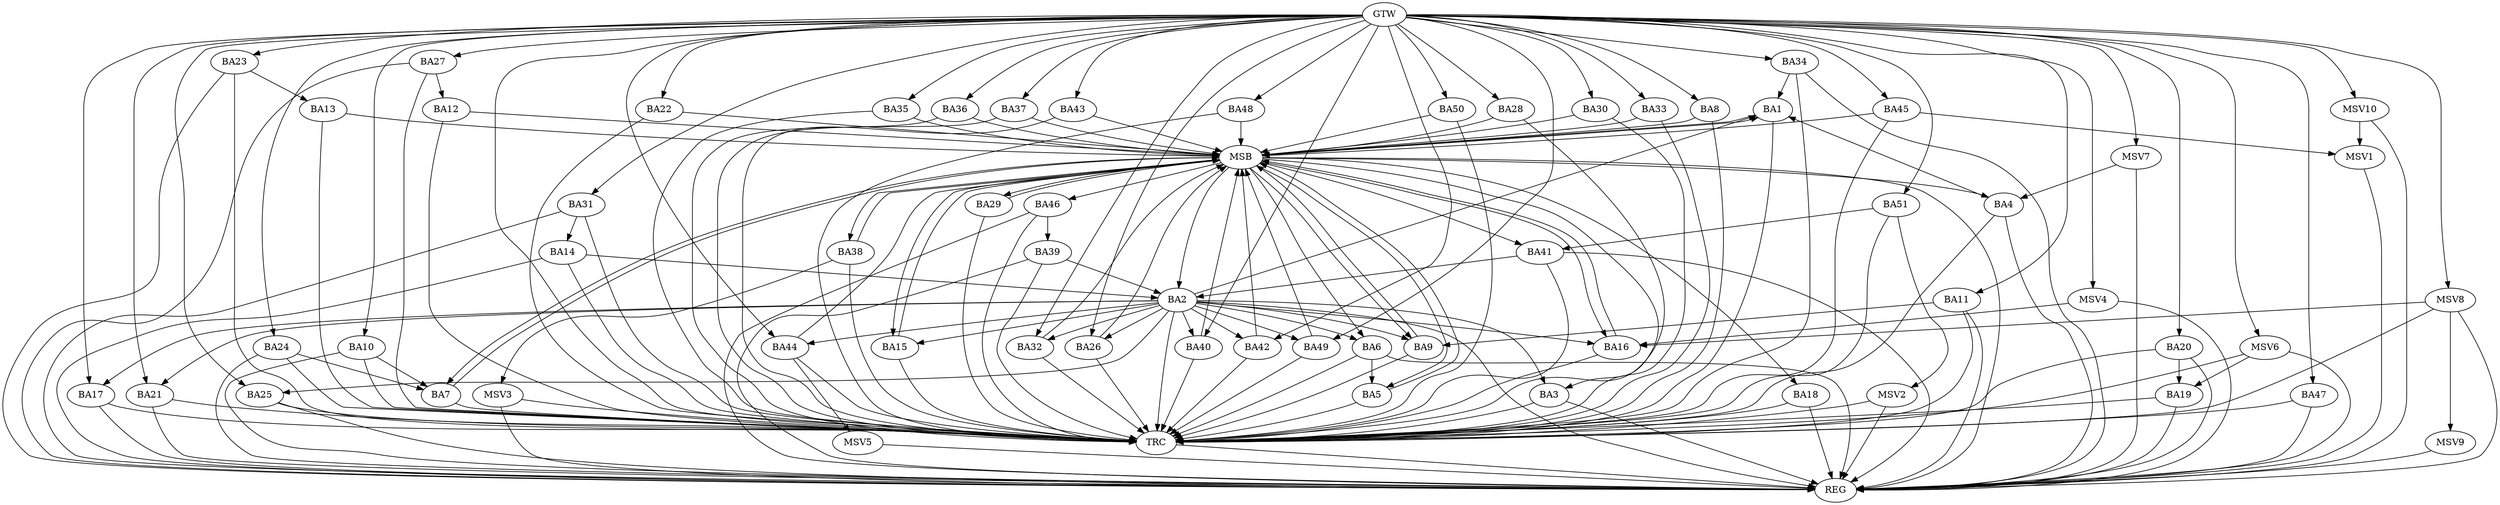 strict digraph G {
  BA1 [ label="BA1" ];
  BA2 [ label="BA2" ];
  BA3 [ label="BA3" ];
  BA4 [ label="BA4" ];
  BA5 [ label="BA5" ];
  BA6 [ label="BA6" ];
  BA7 [ label="BA7" ];
  BA8 [ label="BA8" ];
  BA9 [ label="BA9" ];
  BA10 [ label="BA10" ];
  BA11 [ label="BA11" ];
  BA12 [ label="BA12" ];
  BA13 [ label="BA13" ];
  BA14 [ label="BA14" ];
  BA15 [ label="BA15" ];
  BA16 [ label="BA16" ];
  BA17 [ label="BA17" ];
  BA18 [ label="BA18" ];
  BA19 [ label="BA19" ];
  BA20 [ label="BA20" ];
  BA21 [ label="BA21" ];
  BA22 [ label="BA22" ];
  BA23 [ label="BA23" ];
  BA24 [ label="BA24" ];
  BA25 [ label="BA25" ];
  BA26 [ label="BA26" ];
  BA27 [ label="BA27" ];
  BA28 [ label="BA28" ];
  BA29 [ label="BA29" ];
  BA30 [ label="BA30" ];
  BA31 [ label="BA31" ];
  BA32 [ label="BA32" ];
  BA33 [ label="BA33" ];
  BA34 [ label="BA34" ];
  BA35 [ label="BA35" ];
  BA36 [ label="BA36" ];
  BA37 [ label="BA37" ];
  BA38 [ label="BA38" ];
  BA39 [ label="BA39" ];
  BA40 [ label="BA40" ];
  BA41 [ label="BA41" ];
  BA42 [ label="BA42" ];
  BA43 [ label="BA43" ];
  BA44 [ label="BA44" ];
  BA45 [ label="BA45" ];
  BA46 [ label="BA46" ];
  BA47 [ label="BA47" ];
  BA48 [ label="BA48" ];
  BA49 [ label="BA49" ];
  BA50 [ label="BA50" ];
  BA51 [ label="BA51" ];
  GTW [ label="GTW" ];
  REG [ label="REG" ];
  MSB [ label="MSB" ];
  TRC [ label="TRC" ];
  MSV1 [ label="MSV1" ];
  MSV2 [ label="MSV2" ];
  MSV3 [ label="MSV3" ];
  MSV4 [ label="MSV4" ];
  MSV5 [ label="MSV5" ];
  MSV6 [ label="MSV6" ];
  MSV7 [ label="MSV7" ];
  MSV8 [ label="MSV8" ];
  MSV9 [ label="MSV9" ];
  MSV10 [ label="MSV10" ];
  BA2 -> BA1;
  BA4 -> BA1;
  BA6 -> BA5;
  BA10 -> BA7;
  BA11 -> BA9;
  BA14 -> BA2;
  BA20 -> BA19;
  BA23 -> BA13;
  BA24 -> BA7;
  BA27 -> BA12;
  BA31 -> BA14;
  BA34 -> BA1;
  BA39 -> BA2;
  BA41 -> BA2;
  BA46 -> BA39;
  BA51 -> BA41;
  GTW -> BA8;
  GTW -> BA10;
  GTW -> BA11;
  GTW -> BA17;
  GTW -> BA20;
  GTW -> BA21;
  GTW -> BA22;
  GTW -> BA23;
  GTW -> BA24;
  GTW -> BA25;
  GTW -> BA26;
  GTW -> BA27;
  GTW -> BA28;
  GTW -> BA30;
  GTW -> BA31;
  GTW -> BA32;
  GTW -> BA33;
  GTW -> BA34;
  GTW -> BA35;
  GTW -> BA36;
  GTW -> BA37;
  GTW -> BA40;
  GTW -> BA42;
  GTW -> BA43;
  GTW -> BA44;
  GTW -> BA45;
  GTW -> BA47;
  GTW -> BA48;
  GTW -> BA49;
  GTW -> BA50;
  GTW -> BA51;
  BA2 -> REG;
  BA3 -> REG;
  BA4 -> REG;
  BA6 -> REG;
  BA10 -> REG;
  BA11 -> REG;
  BA14 -> REG;
  BA17 -> REG;
  BA18 -> REG;
  BA19 -> REG;
  BA20 -> REG;
  BA21 -> REG;
  BA23 -> REG;
  BA24 -> REG;
  BA25 -> REG;
  BA27 -> REG;
  BA31 -> REG;
  BA34 -> REG;
  BA39 -> REG;
  BA41 -> REG;
  BA46 -> REG;
  BA47 -> REG;
  BA1 -> MSB;
  MSB -> BA2;
  MSB -> REG;
  BA5 -> MSB;
  MSB -> BA1;
  BA7 -> MSB;
  BA8 -> MSB;
  MSB -> BA5;
  BA9 -> MSB;
  BA12 -> MSB;
  BA13 -> MSB;
  BA15 -> MSB;
  BA16 -> MSB;
  BA22 -> MSB;
  MSB -> BA6;
  BA26 -> MSB;
  BA28 -> MSB;
  MSB -> BA16;
  BA29 -> MSB;
  MSB -> BA18;
  BA30 -> MSB;
  MSB -> BA3;
  BA32 -> MSB;
  MSB -> BA15;
  BA33 -> MSB;
  BA35 -> MSB;
  BA36 -> MSB;
  MSB -> BA29;
  BA37 -> MSB;
  BA38 -> MSB;
  MSB -> BA7;
  BA40 -> MSB;
  BA42 -> MSB;
  MSB -> BA4;
  BA43 -> MSB;
  MSB -> BA9;
  BA44 -> MSB;
  MSB -> BA41;
  BA45 -> MSB;
  BA48 -> MSB;
  BA49 -> MSB;
  MSB -> BA46;
  BA50 -> MSB;
  MSB -> BA38;
  BA1 -> TRC;
  BA2 -> TRC;
  BA3 -> TRC;
  BA4 -> TRC;
  BA5 -> TRC;
  BA6 -> TRC;
  BA7 -> TRC;
  BA8 -> TRC;
  BA9 -> TRC;
  BA10 -> TRC;
  BA11 -> TRC;
  BA12 -> TRC;
  BA13 -> TRC;
  BA14 -> TRC;
  BA15 -> TRC;
  BA16 -> TRC;
  BA17 -> TRC;
  BA18 -> TRC;
  BA19 -> TRC;
  BA20 -> TRC;
  BA21 -> TRC;
  BA22 -> TRC;
  BA23 -> TRC;
  BA24 -> TRC;
  BA25 -> TRC;
  BA26 -> TRC;
  BA27 -> TRC;
  BA28 -> TRC;
  BA29 -> TRC;
  BA30 -> TRC;
  BA31 -> TRC;
  BA32 -> TRC;
  BA33 -> TRC;
  BA34 -> TRC;
  BA35 -> TRC;
  BA36 -> TRC;
  BA37 -> TRC;
  BA38 -> TRC;
  BA39 -> TRC;
  BA40 -> TRC;
  BA41 -> TRC;
  BA42 -> TRC;
  BA43 -> TRC;
  BA44 -> TRC;
  BA45 -> TRC;
  BA46 -> TRC;
  BA47 -> TRC;
  BA48 -> TRC;
  BA49 -> TRC;
  BA50 -> TRC;
  BA51 -> TRC;
  GTW -> TRC;
  TRC -> REG;
  BA2 -> BA9;
  BA2 -> BA21;
  BA2 -> BA42;
  BA2 -> BA32;
  BA2 -> BA3;
  BA2 -> BA6;
  BA2 -> BA40;
  BA2 -> BA49;
  BA2 -> BA15;
  BA2 -> BA16;
  BA2 -> BA25;
  BA2 -> BA17;
  BA2 -> BA26;
  BA2 -> BA44;
  BA45 -> MSV1;
  MSV1 -> REG;
  BA51 -> MSV2;
  MSV2 -> REG;
  MSV2 -> TRC;
  BA38 -> MSV3;
  MSV3 -> REG;
  MSV3 -> TRC;
  MSV4 -> BA16;
  GTW -> MSV4;
  MSV4 -> REG;
  BA44 -> MSV5;
  MSV5 -> REG;
  MSV6 -> BA19;
  GTW -> MSV6;
  MSV6 -> REG;
  MSV6 -> TRC;
  MSV7 -> BA4;
  GTW -> MSV7;
  MSV7 -> REG;
  MSV8 -> BA16;
  GTW -> MSV8;
  MSV8 -> REG;
  MSV8 -> TRC;
  MSV8 -> MSV9;
  MSV9 -> REG;
  MSV10 -> MSV1;
  GTW -> MSV10;
  MSV10 -> REG;
}
